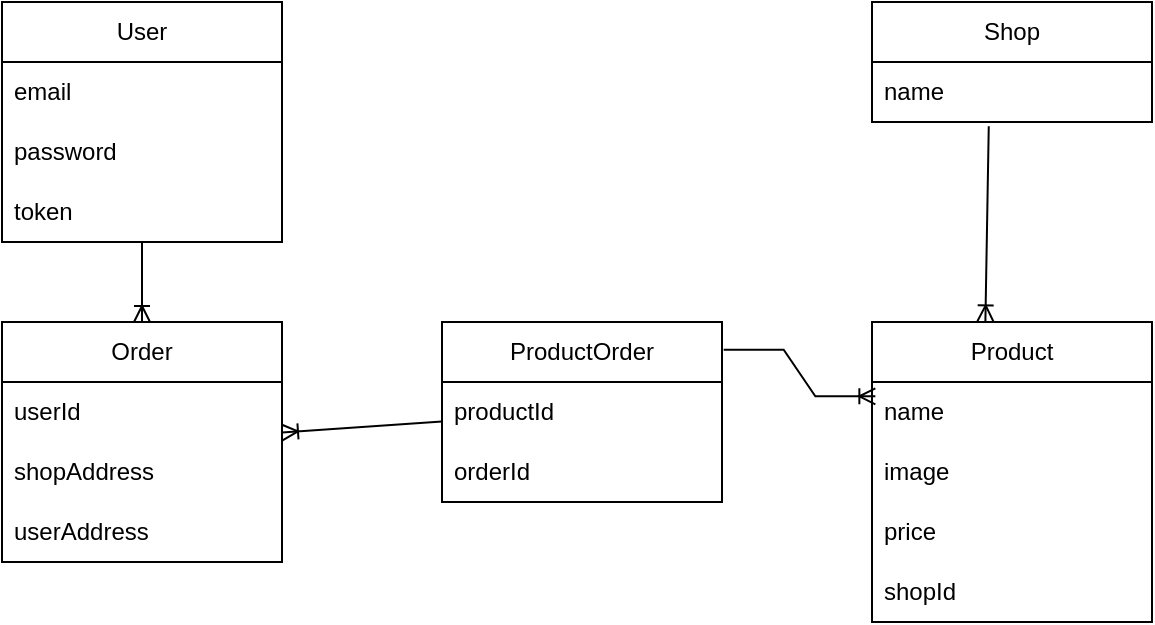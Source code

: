 <mxfile version="21.3.6" type="github">
  <diagram name="Strona-1" id="PKd-0y6lIhb0BX85j0is">
    <mxGraphModel dx="1195" dy="657" grid="1" gridSize="10" guides="1" tooltips="1" connect="1" arrows="1" fold="1" page="1" pageScale="1" pageWidth="1169" pageHeight="827" math="0" shadow="0">
      <root>
        <mxCell id="0" />
        <mxCell id="1" parent="0" />
        <mxCell id="4smqjXmgjWLWjpEqW17--6" value="User" style="swimlane;fontStyle=0;childLayout=stackLayout;horizontal=1;startSize=30;horizontalStack=0;resizeParent=1;resizeParentMax=0;resizeLast=0;collapsible=1;marginBottom=0;whiteSpace=wrap;html=1;" vertex="1" parent="1">
          <mxGeometry x="80" y="40" width="140" height="120" as="geometry" />
        </mxCell>
        <mxCell id="4smqjXmgjWLWjpEqW17--7" value="email&lt;br&gt;" style="text;strokeColor=none;fillColor=none;align=left;verticalAlign=middle;spacingLeft=4;spacingRight=4;overflow=hidden;points=[[0,0.5],[1,0.5]];portConstraint=eastwest;rotatable=0;whiteSpace=wrap;html=1;" vertex="1" parent="4smqjXmgjWLWjpEqW17--6">
          <mxGeometry y="30" width="140" height="30" as="geometry" />
        </mxCell>
        <mxCell id="4smqjXmgjWLWjpEqW17--8" value="password" style="text;strokeColor=none;fillColor=none;align=left;verticalAlign=middle;spacingLeft=4;spacingRight=4;overflow=hidden;points=[[0,0.5],[1,0.5]];portConstraint=eastwest;rotatable=0;whiteSpace=wrap;html=1;" vertex="1" parent="4smqjXmgjWLWjpEqW17--6">
          <mxGeometry y="60" width="140" height="30" as="geometry" />
        </mxCell>
        <mxCell id="4smqjXmgjWLWjpEqW17--10" value="token" style="text;strokeColor=none;fillColor=none;align=left;verticalAlign=middle;spacingLeft=4;spacingRight=4;overflow=hidden;points=[[0,0.5],[1,0.5]];portConstraint=eastwest;rotatable=0;whiteSpace=wrap;html=1;" vertex="1" parent="4smqjXmgjWLWjpEqW17--6">
          <mxGeometry y="90" width="140" height="30" as="geometry" />
        </mxCell>
        <mxCell id="4smqjXmgjWLWjpEqW17--11" value="Shop" style="swimlane;fontStyle=0;childLayout=stackLayout;horizontal=1;startSize=30;horizontalStack=0;resizeParent=1;resizeParentMax=0;resizeLast=0;collapsible=1;marginBottom=0;whiteSpace=wrap;html=1;" vertex="1" parent="1">
          <mxGeometry x="515" y="40" width="140" height="60" as="geometry" />
        </mxCell>
        <mxCell id="4smqjXmgjWLWjpEqW17--12" value="name" style="text;strokeColor=none;fillColor=none;align=left;verticalAlign=middle;spacingLeft=4;spacingRight=4;overflow=hidden;points=[[0,0.5],[1,0.5]];portConstraint=eastwest;rotatable=0;whiteSpace=wrap;html=1;" vertex="1" parent="4smqjXmgjWLWjpEqW17--11">
          <mxGeometry y="30" width="140" height="30" as="geometry" />
        </mxCell>
        <mxCell id="4smqjXmgjWLWjpEqW17--15" value="Product" style="swimlane;fontStyle=0;childLayout=stackLayout;horizontal=1;startSize=30;horizontalStack=0;resizeParent=1;resizeParentMax=0;resizeLast=0;collapsible=1;marginBottom=0;whiteSpace=wrap;html=1;" vertex="1" parent="1">
          <mxGeometry x="515" y="200" width="140" height="150" as="geometry" />
        </mxCell>
        <mxCell id="4smqjXmgjWLWjpEqW17--16" value="name" style="text;strokeColor=none;fillColor=none;align=left;verticalAlign=middle;spacingLeft=4;spacingRight=4;overflow=hidden;points=[[0,0.5],[1,0.5]];portConstraint=eastwest;rotatable=0;whiteSpace=wrap;html=1;" vertex="1" parent="4smqjXmgjWLWjpEqW17--15">
          <mxGeometry y="30" width="140" height="30" as="geometry" />
        </mxCell>
        <mxCell id="4smqjXmgjWLWjpEqW17--17" value="image" style="text;strokeColor=none;fillColor=none;align=left;verticalAlign=middle;spacingLeft=4;spacingRight=4;overflow=hidden;points=[[0,0.5],[1,0.5]];portConstraint=eastwest;rotatable=0;whiteSpace=wrap;html=1;" vertex="1" parent="4smqjXmgjWLWjpEqW17--15">
          <mxGeometry y="60" width="140" height="30" as="geometry" />
        </mxCell>
        <mxCell id="4smqjXmgjWLWjpEqW17--18" value="price" style="text;strokeColor=none;fillColor=none;align=left;verticalAlign=middle;spacingLeft=4;spacingRight=4;overflow=hidden;points=[[0,0.5],[1,0.5]];portConstraint=eastwest;rotatable=0;whiteSpace=wrap;html=1;" vertex="1" parent="4smqjXmgjWLWjpEqW17--15">
          <mxGeometry y="90" width="140" height="30" as="geometry" />
        </mxCell>
        <mxCell id="4smqjXmgjWLWjpEqW17--19" value="shopId" style="text;strokeColor=none;fillColor=none;align=left;verticalAlign=middle;spacingLeft=4;spacingRight=4;overflow=hidden;points=[[0,0.5],[1,0.5]];portConstraint=eastwest;rotatable=0;whiteSpace=wrap;html=1;" vertex="1" parent="4smqjXmgjWLWjpEqW17--15">
          <mxGeometry y="120" width="140" height="30" as="geometry" />
        </mxCell>
        <mxCell id="4smqjXmgjWLWjpEqW17--20" value="Order" style="swimlane;fontStyle=0;childLayout=stackLayout;horizontal=1;startSize=30;horizontalStack=0;resizeParent=1;resizeParentMax=0;resizeLast=0;collapsible=1;marginBottom=0;whiteSpace=wrap;html=1;" vertex="1" parent="1">
          <mxGeometry x="80" y="200" width="140" height="120" as="geometry" />
        </mxCell>
        <mxCell id="4smqjXmgjWLWjpEqW17--21" value="userId" style="text;strokeColor=none;fillColor=none;align=left;verticalAlign=middle;spacingLeft=4;spacingRight=4;overflow=hidden;points=[[0,0.5],[1,0.5]];portConstraint=eastwest;rotatable=0;whiteSpace=wrap;html=1;" vertex="1" parent="4smqjXmgjWLWjpEqW17--20">
          <mxGeometry y="30" width="140" height="30" as="geometry" />
        </mxCell>
        <mxCell id="4smqjXmgjWLWjpEqW17--22" value="shopAddress" style="text;strokeColor=none;fillColor=none;align=left;verticalAlign=middle;spacingLeft=4;spacingRight=4;overflow=hidden;points=[[0,0.5],[1,0.5]];portConstraint=eastwest;rotatable=0;whiteSpace=wrap;html=1;" vertex="1" parent="4smqjXmgjWLWjpEqW17--20">
          <mxGeometry y="60" width="140" height="30" as="geometry" />
        </mxCell>
        <mxCell id="4smqjXmgjWLWjpEqW17--23" value="userAddress" style="text;strokeColor=none;fillColor=none;align=left;verticalAlign=middle;spacingLeft=4;spacingRight=4;overflow=hidden;points=[[0,0.5],[1,0.5]];portConstraint=eastwest;rotatable=0;whiteSpace=wrap;html=1;" vertex="1" parent="4smqjXmgjWLWjpEqW17--20">
          <mxGeometry y="90" width="140" height="30" as="geometry" />
        </mxCell>
        <mxCell id="4smqjXmgjWLWjpEqW17--24" value="ProductOrder" style="swimlane;fontStyle=0;childLayout=stackLayout;horizontal=1;startSize=30;horizontalStack=0;resizeParent=1;resizeParentMax=0;resizeLast=0;collapsible=1;marginBottom=0;whiteSpace=wrap;html=1;" vertex="1" parent="1">
          <mxGeometry x="300" y="200" width="140" height="90" as="geometry" />
        </mxCell>
        <mxCell id="4smqjXmgjWLWjpEqW17--25" value="productId" style="text;strokeColor=none;fillColor=none;align=left;verticalAlign=middle;spacingLeft=4;spacingRight=4;overflow=hidden;points=[[0,0.5],[1,0.5]];portConstraint=eastwest;rotatable=0;whiteSpace=wrap;html=1;" vertex="1" parent="4smqjXmgjWLWjpEqW17--24">
          <mxGeometry y="30" width="140" height="30" as="geometry" />
        </mxCell>
        <mxCell id="4smqjXmgjWLWjpEqW17--26" value="orderId" style="text;strokeColor=none;fillColor=none;align=left;verticalAlign=middle;spacingLeft=4;spacingRight=4;overflow=hidden;points=[[0,0.5],[1,0.5]];portConstraint=eastwest;rotatable=0;whiteSpace=wrap;html=1;" vertex="1" parent="4smqjXmgjWLWjpEqW17--24">
          <mxGeometry y="60" width="140" height="30" as="geometry" />
        </mxCell>
        <mxCell id="4smqjXmgjWLWjpEqW17--28" value="" style="fontSize=12;html=1;endArrow=ERoneToMany;rounded=0;entryX=0.5;entryY=0;entryDx=0;entryDy=0;" edge="1" parent="1" source="4smqjXmgjWLWjpEqW17--6" target="4smqjXmgjWLWjpEqW17--20">
          <mxGeometry width="100" height="100" relative="1" as="geometry">
            <mxPoint x="155" y="210" as="sourcePoint" />
            <mxPoint x="370" y="250" as="targetPoint" />
          </mxGeometry>
        </mxCell>
        <mxCell id="4smqjXmgjWLWjpEqW17--29" value="" style="fontSize=12;html=1;endArrow=ERoneToMany;rounded=0;" edge="1" parent="1" source="4smqjXmgjWLWjpEqW17--24" target="4smqjXmgjWLWjpEqW17--20">
          <mxGeometry width="100" height="100" relative="1" as="geometry">
            <mxPoint x="270" y="350" as="sourcePoint" />
            <mxPoint x="370" y="250" as="targetPoint" />
          </mxGeometry>
        </mxCell>
        <mxCell id="4smqjXmgjWLWjpEqW17--30" value="" style="edgeStyle=entityRelationEdgeStyle;fontSize=12;html=1;endArrow=ERoneToMany;rounded=0;entryX=0.012;entryY=0.239;entryDx=0;entryDy=0;entryPerimeter=0;exitX=1.006;exitY=0.154;exitDx=0;exitDy=0;exitPerimeter=0;" edge="1" parent="1" source="4smqjXmgjWLWjpEqW17--24" target="4smqjXmgjWLWjpEqW17--16">
          <mxGeometry width="100" height="100" relative="1" as="geometry">
            <mxPoint x="270" y="350" as="sourcePoint" />
            <mxPoint x="370" y="250" as="targetPoint" />
          </mxGeometry>
        </mxCell>
        <mxCell id="4smqjXmgjWLWjpEqW17--31" value="" style="fontSize=12;html=1;endArrow=ERoneToMany;rounded=0;entryX=0.405;entryY=-0.002;entryDx=0;entryDy=0;entryPerimeter=0;exitX=0.417;exitY=1.072;exitDx=0;exitDy=0;exitPerimeter=0;" edge="1" parent="1" source="4smqjXmgjWLWjpEqW17--12" target="4smqjXmgjWLWjpEqW17--15">
          <mxGeometry width="100" height="100" relative="1" as="geometry">
            <mxPoint x="270" y="350" as="sourcePoint" />
            <mxPoint x="370" y="250" as="targetPoint" />
          </mxGeometry>
        </mxCell>
      </root>
    </mxGraphModel>
  </diagram>
</mxfile>
